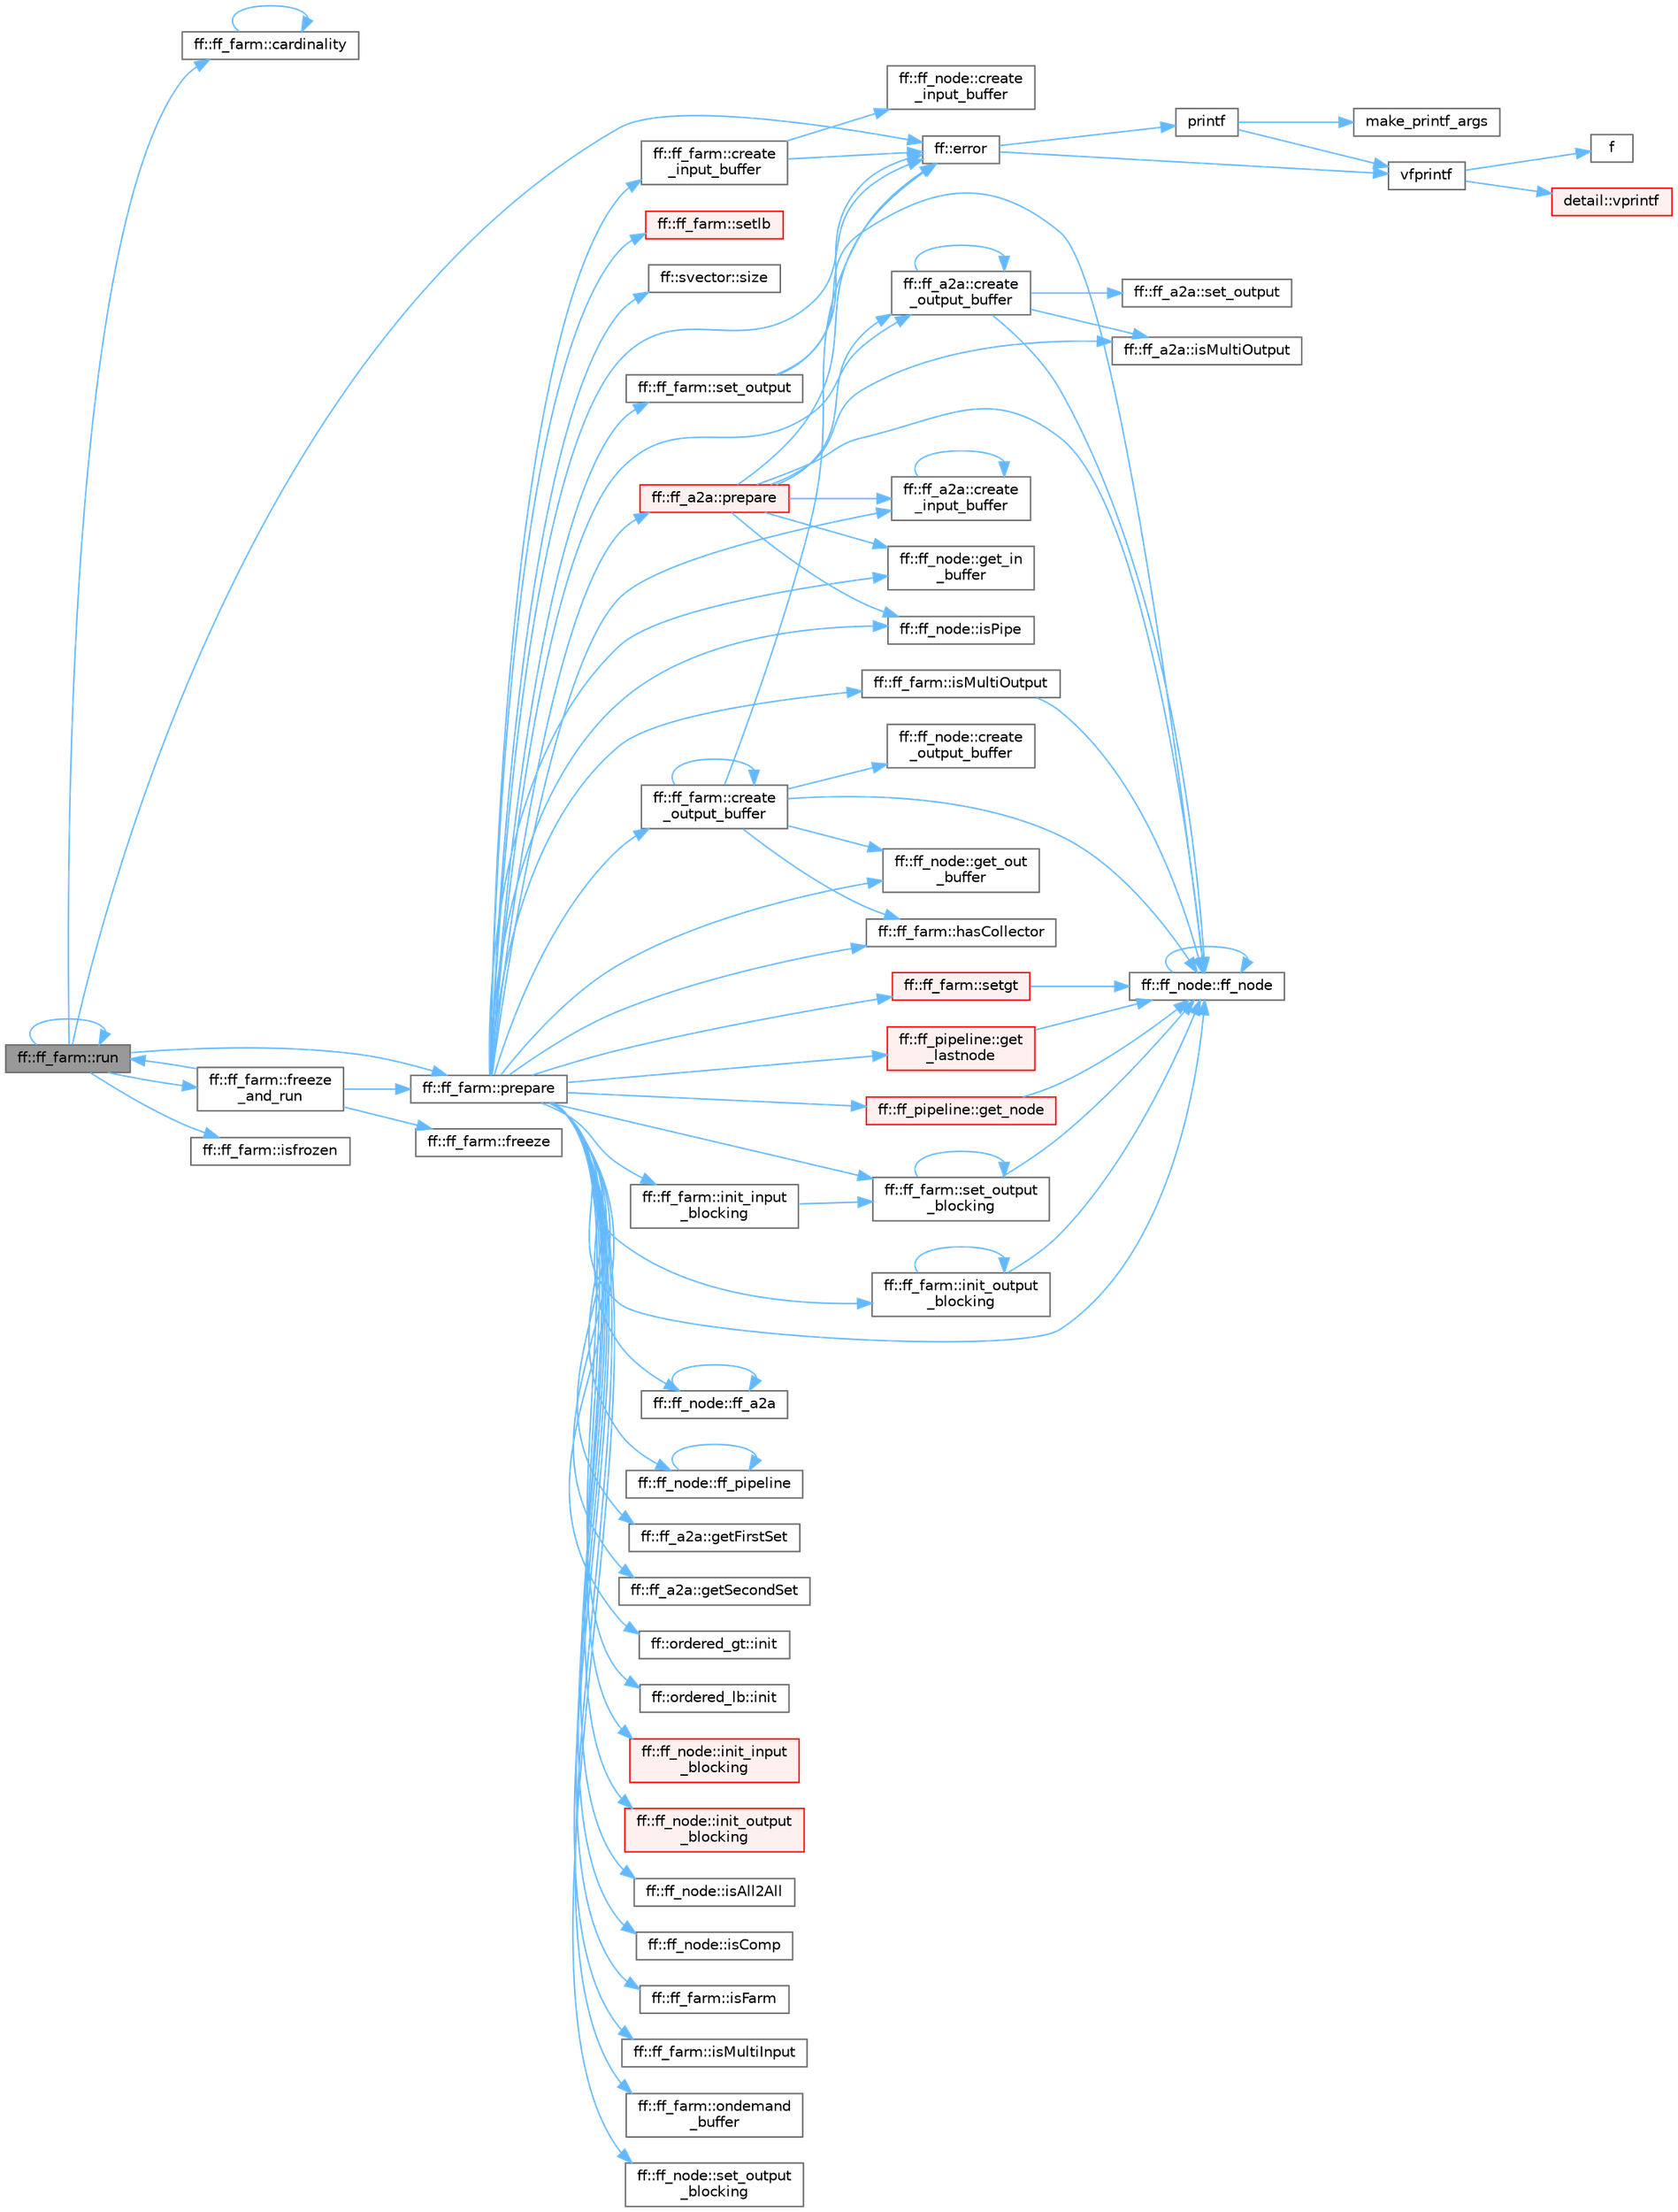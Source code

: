 digraph "ff::ff_farm::run"
{
 // LATEX_PDF_SIZE
  bgcolor="transparent";
  edge [fontname=Helvetica,fontsize=10,labelfontname=Helvetica,labelfontsize=10];
  node [fontname=Helvetica,fontsize=10,shape=box,height=0.2,width=0.4];
  rankdir="LR";
  Node1 [id="Node000001",label="ff::ff_farm::run",height=0.2,width=0.4,color="gray40", fillcolor="grey60", style="filled", fontcolor="black",tooltip="Execute the Farm"];
  Node1 -> Node2 [id="edge1_Node000001_Node000002",color="steelblue1",style="solid",tooltip=" "];
  Node2 [id="Node000002",label="ff::ff_farm::cardinality",height=0.2,width=0.4,color="grey40", fillcolor="white", style="filled",URL="$classff_1_1ff__farm.html#aadaff30ac3a0ec01d035f761705c9a30",tooltip=" "];
  Node2 -> Node2 [id="edge2_Node000002_Node000002",color="steelblue1",style="solid",tooltip=" "];
  Node1 -> Node3 [id="edge3_Node000001_Node000003",color="steelblue1",style="solid",tooltip=" "];
  Node3 [id="Node000003",label="ff::error",height=0.2,width=0.4,color="grey40", fillcolor="white", style="filled",URL="$namespaceff.html#a27d926d29b55e019eba5b70672301d82",tooltip=" "];
  Node3 -> Node4 [id="edge4_Node000003_Node000004",color="steelblue1",style="solid",tooltip=" "];
  Node4 [id="Node000004",label="printf",height=0.2,width=0.4,color="grey40", fillcolor="white", style="filled",URL="$printf_8h.html#aee3ed3a831f25f07e7be3919fff2203a",tooltip=" "];
  Node4 -> Node5 [id="edge5_Node000004_Node000005",color="steelblue1",style="solid",tooltip=" "];
  Node5 [id="Node000005",label="make_printf_args",height=0.2,width=0.4,color="grey40", fillcolor="white", style="filled",URL="$printf_8h.html#a27dcc0efcda04388971dbea3c875f122",tooltip=" "];
  Node4 -> Node6 [id="edge6_Node000004_Node000006",color="steelblue1",style="solid",tooltip=" "];
  Node6 [id="Node000006",label="vfprintf",height=0.2,width=0.4,color="grey40", fillcolor="white", style="filled",URL="$printf_8h.html#abb30aad964fc771fb52cf3ad88649df2",tooltip=" "];
  Node6 -> Node7 [id="edge7_Node000006_Node000007",color="steelblue1",style="solid",tooltip=" "];
  Node7 [id="Node000007",label="f",height=0.2,width=0.4,color="grey40", fillcolor="white", style="filled",URL="$cxx11__tensor__map_8cpp.html#a7f507fea02198f6cb81c86640c7b1a4e",tooltip=" "];
  Node6 -> Node8 [id="edge8_Node000006_Node000008",color="steelblue1",style="solid",tooltip=" "];
  Node8 [id="Node000008",label="detail::vprintf",height=0.2,width=0.4,color="red", fillcolor="#FFF0F0", style="filled",URL="$namespacedetail.html#a1c8c2218e4c822aa8f743fb9c573717f",tooltip=" "];
  Node3 -> Node6 [id="edge9_Node000003_Node000006",color="steelblue1",style="solid",tooltip=" "];
  Node1 -> Node35 [id="edge10_Node000001_Node000035",color="steelblue1",style="solid",tooltip=" "];
  Node35 [id="Node000035",label="ff::ff_farm::freeze\l_and_run",height=0.2,width=0.4,color="grey40", fillcolor="white", style="filled",URL="$classff_1_1ff__farm.html#a0b1523176227c56bb06414219dc17df9",tooltip="Suspend (freeze) the ff_node and run it"];
  Node35 -> Node36 [id="edge11_Node000035_Node000036",color="steelblue1",style="solid",tooltip=" "];
  Node36 [id="Node000036",label="ff::ff_farm::freeze",height=0.2,width=0.4,color="grey40", fillcolor="white", style="filled",URL="$classff_1_1ff__farm.html#a24d0cd9aa197dd2c89859f036373b238",tooltip="Freeze (suspend) a ff_node"];
  Node35 -> Node37 [id="edge12_Node000035_Node000037",color="steelblue1",style="solid",tooltip=" "];
  Node37 [id="Node000037",label="ff::ff_farm::prepare",height=0.2,width=0.4,color="grey40", fillcolor="white", style="filled",URL="$classff_1_1ff__farm.html#a848992cce0933404c983529a57ef323b",tooltip=" "];
  Node37 -> Node38 [id="edge13_Node000037_Node000038",color="steelblue1",style="solid",tooltip=" "];
  Node38 [id="Node000038",label="ff::ff_a2a::create\l_input_buffer",height=0.2,width=0.4,color="grey40", fillcolor="white", style="filled",URL="$classff_1_1ff__a2a.html#acfa93ebe15d0294127628e2696f950dc",tooltip="Creates the input channel"];
  Node38 -> Node38 [id="edge14_Node000038_Node000038",color="steelblue1",style="solid",tooltip=" "];
  Node37 -> Node39 [id="edge15_Node000037_Node000039",color="steelblue1",style="solid",tooltip=" "];
  Node39 [id="Node000039",label="ff::ff_farm::create\l_input_buffer",height=0.2,width=0.4,color="grey40", fillcolor="white", style="filled",URL="$classff_1_1ff__farm.html#aa9110a6e4a29c680ec9e9749083473f8",tooltip="Creates the input buffer for the emitter node"];
  Node39 -> Node40 [id="edge16_Node000039_Node000040",color="steelblue1",style="solid",tooltip=" "];
  Node40 [id="Node000040",label="ff::ff_node::create\l_input_buffer",height=0.2,width=0.4,color="grey40", fillcolor="white", style="filled",URL="$classff_1_1ff__node.html#adfe6c917b93de5635d21a79c8c4181cb",tooltip="Creates the input channel"];
  Node39 -> Node3 [id="edge17_Node000039_Node000003",color="steelblue1",style="solid",tooltip=" "];
  Node37 -> Node41 [id="edge18_Node000037_Node000041",color="steelblue1",style="solid",tooltip=" "];
  Node41 [id="Node000041",label="ff::ff_a2a::create\l_output_buffer",height=0.2,width=0.4,color="grey40", fillcolor="white", style="filled",URL="$classff_1_1ff__a2a.html#a02634595cbaef2a830dcef756f0d39b4",tooltip="Creates the output channel"];
  Node41 -> Node41 [id="edge19_Node000041_Node000041",color="steelblue1",style="solid",tooltip=" "];
  Node41 -> Node42 [id="edge20_Node000041_Node000042",color="steelblue1",style="solid",tooltip=" "];
  Node42 [id="Node000042",label="ff::ff_node::ff_node",height=0.2,width=0.4,color="grey40", fillcolor="white", style="filled",URL="$classff_1_1ff__node.html#a53ab8b2244539766bdea3eb65cb04f9b",tooltip=" "];
  Node42 -> Node42 [id="edge21_Node000042_Node000042",color="steelblue1",style="solid",tooltip=" "];
  Node41 -> Node43 [id="edge22_Node000041_Node000043",color="steelblue1",style="solid",tooltip=" "];
  Node43 [id="Node000043",label="ff::ff_a2a::isMultiOutput",height=0.2,width=0.4,color="grey40", fillcolor="white", style="filled",URL="$classff_1_1ff__a2a.html#a3b2b9be779a725f5f2577245cca891de",tooltip=" "];
  Node41 -> Node44 [id="edge23_Node000041_Node000044",color="steelblue1",style="solid",tooltip=" "];
  Node44 [id="Node000044",label="ff::ff_a2a::set_output",height=0.2,width=0.4,color="grey40", fillcolor="white", style="filled",URL="$classff_1_1ff__a2a.html#a86268e0115176644dfe9f167a420a511",tooltip=" "];
  Node37 -> Node45 [id="edge24_Node000037_Node000045",color="steelblue1",style="solid",tooltip=" "];
  Node45 [id="Node000045",label="ff::ff_farm::create\l_output_buffer",height=0.2,width=0.4,color="grey40", fillcolor="white", style="filled",URL="$classff_1_1ff__farm.html#ae103f480a8fd1b62d697c50452ae035e",tooltip="Creates the output channel"];
  Node45 -> Node45 [id="edge25_Node000045_Node000045",color="steelblue1",style="solid",tooltip=" "];
  Node45 -> Node46 [id="edge26_Node000045_Node000046",color="steelblue1",style="solid",tooltip=" "];
  Node46 [id="Node000046",label="ff::ff_node::create\l_output_buffer",height=0.2,width=0.4,color="grey40", fillcolor="white", style="filled",URL="$classff_1_1ff__node.html#aea470bb6d3cd85ced8e63e4d58ce7c5c",tooltip="Creates the output channel"];
  Node45 -> Node3 [id="edge27_Node000045_Node000003",color="steelblue1",style="solid",tooltip=" "];
  Node45 -> Node42 [id="edge28_Node000045_Node000042",color="steelblue1",style="solid",tooltip=" "];
  Node45 -> Node47 [id="edge29_Node000045_Node000047",color="steelblue1",style="solid",tooltip=" "];
  Node47 [id="Node000047",label="ff::ff_node::get_out\l_buffer",height=0.2,width=0.4,color="grey40", fillcolor="white", style="filled",URL="$classff_1_1ff__node.html#a334096bd901d8b6c2ae2d73877846ff0",tooltip="Gets pointer to the output channel"];
  Node45 -> Node48 [id="edge30_Node000045_Node000048",color="steelblue1",style="solid",tooltip=" "];
  Node48 [id="Node000048",label="ff::ff_farm::hasCollector",height=0.2,width=0.4,color="grey40", fillcolor="white", style="filled",URL="$classff_1_1ff__farm.html#a5c5dc54cb6a91caacf2d316f5c3a19ad",tooltip=" "];
  Node37 -> Node3 [id="edge31_Node000037_Node000003",color="steelblue1",style="solid",tooltip=" "];
  Node37 -> Node49 [id="edge32_Node000037_Node000049",color="steelblue1",style="solid",tooltip=" "];
  Node49 [id="Node000049",label="ff::ff_node::ff_a2a",height=0.2,width=0.4,color="grey40", fillcolor="white", style="filled",URL="$classff_1_1ff__node.html#a7542a58b0efa58291c12d2926c2a78d4",tooltip=" "];
  Node49 -> Node49 [id="edge33_Node000049_Node000049",color="steelblue1",style="solid",tooltip=" "];
  Node37 -> Node42 [id="edge34_Node000037_Node000042",color="steelblue1",style="solid",tooltip=" "];
  Node37 -> Node50 [id="edge35_Node000037_Node000050",color="steelblue1",style="solid",tooltip=" "];
  Node50 [id="Node000050",label="ff::ff_node::ff_pipeline",height=0.2,width=0.4,color="grey40", fillcolor="white", style="filled",URL="$classff_1_1ff__node.html#a3f36c1cb1d96150c90c517c1cae31d7e",tooltip=" "];
  Node50 -> Node50 [id="edge36_Node000050_Node000050",color="steelblue1",style="solid",tooltip=" "];
  Node37 -> Node51 [id="edge37_Node000037_Node000051",color="steelblue1",style="solid",tooltip=" "];
  Node51 [id="Node000051",label="ff::ff_node::get_in\l_buffer",height=0.2,width=0.4,color="grey40", fillcolor="white", style="filled",URL="$classff_1_1ff__node.html#adfa6f2bc22637590349e94ecb9b3c8eb",tooltip="Gets input channel"];
  Node37 -> Node52 [id="edge38_Node000037_Node000052",color="steelblue1",style="solid",tooltip=" "];
  Node52 [id="Node000052",label="ff::ff_pipeline::get\l_lastnode",height=0.2,width=0.4,color="red", fillcolor="#FFF0F0", style="filled",URL="$classff_1_1ff__pipeline.html#a31b7be04692e62622384586cb48f777a",tooltip="returns the last stage of the pipeline recursively."];
  Node52 -> Node42 [id="edge39_Node000052_Node000042",color="steelblue1",style="solid",tooltip=" "];
  Node37 -> Node55 [id="edge40_Node000037_Node000055",color="steelblue1",style="solid",tooltip=" "];
  Node55 [id="Node000055",label="ff::ff_pipeline::get_node",height=0.2,width=0.4,color="red", fillcolor="#FFF0F0", style="filled",URL="$classff_1_1ff__pipeline.html#aeb7333c888ddf66d2db7eafa116a078e",tooltip="returns the stage i of the pipeline. If the stage is a pipeline the function is called recursively ex..."];
  Node55 -> Node42 [id="edge41_Node000055_Node000042",color="steelblue1",style="solid",tooltip=" "];
  Node37 -> Node47 [id="edge42_Node000037_Node000047",color="steelblue1",style="solid",tooltip=" "];
  Node37 -> Node56 [id="edge43_Node000037_Node000056",color="steelblue1",style="solid",tooltip=" "];
  Node56 [id="Node000056",label="ff::ff_a2a::getFirstSet",height=0.2,width=0.4,color="grey40", fillcolor="white", style="filled",URL="$classff_1_1ff__a2a.html#aab5b0ed53d04a6ae56fcc801f7f7ce7c",tooltip=" "];
  Node37 -> Node57 [id="edge44_Node000037_Node000057",color="steelblue1",style="solid",tooltip=" "];
  Node57 [id="Node000057",label="ff::ff_a2a::getSecondSet",height=0.2,width=0.4,color="grey40", fillcolor="white", style="filled",URL="$classff_1_1ff__a2a.html#a15e634b23e08ae53f1d5296cae30fb9d",tooltip=" "];
  Node37 -> Node48 [id="edge45_Node000037_Node000048",color="steelblue1",style="solid",tooltip=" "];
  Node37 -> Node58 [id="edge46_Node000037_Node000058",color="steelblue1",style="solid",tooltip=" "];
  Node58 [id="Node000058",label="ff::ordered_gt::init",height=0.2,width=0.4,color="grey40", fillcolor="white", style="filled",URL="$structff_1_1ordered__gt.html#adacec17f55ddc91a6fad678bb51d7df1",tooltip=" "];
  Node37 -> Node59 [id="edge47_Node000037_Node000059",color="steelblue1",style="solid",tooltip=" "];
  Node59 [id="Node000059",label="ff::ordered_lb::init",height=0.2,width=0.4,color="grey40", fillcolor="white", style="filled",URL="$structff_1_1ordered__lb.html#a59740834975bd878679e986ac67e7aab",tooltip=" "];
  Node37 -> Node60 [id="edge48_Node000037_Node000060",color="steelblue1",style="solid",tooltip=" "];
  Node60 [id="Node000060",label="ff::ff_farm::init_input\l_blocking",height=0.2,width=0.4,color="grey40", fillcolor="white", style="filled",URL="$classff_1_1ff__farm.html#afbe820f62fc8f1a713800390f601f88a",tooltip=" "];
  Node60 -> Node61 [id="edge49_Node000060_Node000061",color="steelblue1",style="solid",tooltip=" "];
  Node61 [id="Node000061",label="ff::ff_farm::set_output\l_blocking",height=0.2,width=0.4,color="grey40", fillcolor="white", style="filled",URL="$classff_1_1ff__farm.html#a5f4a4c70d2bbbcdb6081a36cdfb97e0e",tooltip=" "];
  Node61 -> Node42 [id="edge50_Node000061_Node000042",color="steelblue1",style="solid",tooltip=" "];
  Node61 -> Node61 [id="edge51_Node000061_Node000061",color="steelblue1",style="solid",tooltip=" "];
  Node37 -> Node62 [id="edge52_Node000037_Node000062",color="steelblue1",style="solid",tooltip=" "];
  Node62 [id="Node000062",label="ff::ff_node::init_input\l_blocking",height=0.2,width=0.4,color="red", fillcolor="#FFF0F0", style="filled",URL="$classff_1_1ff__node.html#aab934f40b0c6129cc45d95fb085f8024",tooltip=" "];
  Node37 -> Node65 [id="edge53_Node000037_Node000065",color="steelblue1",style="solid",tooltip=" "];
  Node65 [id="Node000065",label="ff::ff_farm::init_output\l_blocking",height=0.2,width=0.4,color="grey40", fillcolor="white", style="filled",URL="$classff_1_1ff__farm.html#ac1f68c3934cd7ace4e4285804d57e948",tooltip=" "];
  Node65 -> Node42 [id="edge54_Node000065_Node000042",color="steelblue1",style="solid",tooltip=" "];
  Node65 -> Node65 [id="edge55_Node000065_Node000065",color="steelblue1",style="solid",tooltip=" "];
  Node37 -> Node66 [id="edge56_Node000037_Node000066",color="steelblue1",style="solid",tooltip=" "];
  Node66 [id="Node000066",label="ff::ff_node::init_output\l_blocking",height=0.2,width=0.4,color="red", fillcolor="#FFF0F0", style="filled",URL="$classff_1_1ff__node.html#a2d686a96eb183cf5b8fc2969b12e0a09",tooltip=" "];
  Node37 -> Node67 [id="edge57_Node000037_Node000067",color="steelblue1",style="solid",tooltip=" "];
  Node67 [id="Node000067",label="ff::ff_node::isAll2All",height=0.2,width=0.4,color="grey40", fillcolor="white", style="filled",URL="$classff_1_1ff__node.html#ac8e132cbcab68af6a4ca13bbcccd62f3",tooltip=" "];
  Node37 -> Node68 [id="edge58_Node000037_Node000068",color="steelblue1",style="solid",tooltip=" "];
  Node68 [id="Node000068",label="ff::ff_node::isComp",height=0.2,width=0.4,color="grey40", fillcolor="white", style="filled",URL="$classff_1_1ff__node.html#a96dcc6dd5c2dd5d783959aa45c44b087",tooltip=" "];
  Node37 -> Node69 [id="edge59_Node000037_Node000069",color="steelblue1",style="solid",tooltip=" "];
  Node69 [id="Node000069",label="ff::ff_farm::isFarm",height=0.2,width=0.4,color="grey40", fillcolor="white", style="filled",URL="$classff_1_1ff__farm.html#a431edc561638fb362e3c462b0e9ab500",tooltip=" "];
  Node37 -> Node70 [id="edge60_Node000037_Node000070",color="steelblue1",style="solid",tooltip=" "];
  Node70 [id="Node000070",label="ff::ff_farm::isMultiInput",height=0.2,width=0.4,color="grey40", fillcolor="white", style="filled",URL="$classff_1_1ff__farm.html#a1773ee1697f8f1a45096dafb5ffcd8de",tooltip=" "];
  Node37 -> Node71 [id="edge61_Node000037_Node000071",color="steelblue1",style="solid",tooltip=" "];
  Node71 [id="Node000071",label="ff::ff_farm::isMultiOutput",height=0.2,width=0.4,color="grey40", fillcolor="white", style="filled",URL="$classff_1_1ff__farm.html#ac9df391522afe1909fcc685506e940d6",tooltip=" "];
  Node71 -> Node42 [id="edge62_Node000071_Node000042",color="steelblue1",style="solid",tooltip=" "];
  Node37 -> Node72 [id="edge63_Node000037_Node000072",color="steelblue1",style="solid",tooltip=" "];
  Node72 [id="Node000072",label="ff::ff_node::isPipe",height=0.2,width=0.4,color="grey40", fillcolor="white", style="filled",URL="$classff_1_1ff__node.html#af6f2c022154421e2908065194b3cc75e",tooltip=" "];
  Node37 -> Node73 [id="edge64_Node000037_Node000073",color="steelblue1",style="solid",tooltip=" "];
  Node73 [id="Node000073",label="ff::ff_farm::ondemand\l_buffer",height=0.2,width=0.4,color="grey40", fillcolor="white", style="filled",URL="$classff_1_1ff__farm.html#a9f977a79be588062b5065282e343b7bf",tooltip=" "];
  Node37 -> Node74 [id="edge65_Node000037_Node000074",color="steelblue1",style="solid",tooltip=" "];
  Node74 [id="Node000074",label="ff::ff_a2a::prepare",height=0.2,width=0.4,color="red", fillcolor="#FFF0F0", style="filled",URL="$classff_1_1ff__a2a.html#ae6f7554a55e15bb9ee506599fd0b8275",tooltip=" "];
  Node74 -> Node38 [id="edge66_Node000074_Node000038",color="steelblue1",style="solid",tooltip=" "];
  Node74 -> Node41 [id="edge67_Node000074_Node000041",color="steelblue1",style="solid",tooltip=" "];
  Node74 -> Node3 [id="edge68_Node000074_Node000003",color="steelblue1",style="solid",tooltip=" "];
  Node74 -> Node42 [id="edge69_Node000074_Node000042",color="steelblue1",style="solid",tooltip=" "];
  Node74 -> Node51 [id="edge70_Node000074_Node000051",color="steelblue1",style="solid",tooltip=" "];
  Node74 -> Node43 [id="edge71_Node000074_Node000043",color="steelblue1",style="solid",tooltip=" "];
  Node74 -> Node72 [id="edge72_Node000074_Node000072",color="steelblue1",style="solid",tooltip=" "];
  Node37 -> Node92 [id="edge73_Node000037_Node000092",color="steelblue1",style="solid",tooltip=" "];
  Node92 [id="Node000092",label="ff::ff_farm::set_output",height=0.2,width=0.4,color="grey40", fillcolor="white", style="filled",URL="$classff_1_1ff__farm.html#adf17c22366b2e7bf3bd17fe53961f9c4",tooltip=" "];
  Node92 -> Node3 [id="edge74_Node000092_Node000003",color="steelblue1",style="solid",tooltip=" "];
  Node92 -> Node42 [id="edge75_Node000092_Node000042",color="steelblue1",style="solid",tooltip=" "];
  Node37 -> Node61 [id="edge76_Node000037_Node000061",color="steelblue1",style="solid",tooltip=" "];
  Node37 -> Node93 [id="edge77_Node000037_Node000093",color="steelblue1",style="solid",tooltip=" "];
  Node93 [id="Node000093",label="ff::ff_node::set_output\l_blocking",height=0.2,width=0.4,color="grey40", fillcolor="white", style="filled",URL="$classff_1_1ff__node.html#a84ae02b065e080db75da2c63183e2865",tooltip=" "];
  Node37 -> Node94 [id="edge78_Node000037_Node000094",color="steelblue1",style="solid",tooltip=" "];
  Node94 [id="Node000094",label="ff::ff_farm::setgt",height=0.2,width=0.4,color="red", fillcolor="#FFF0F0", style="filled",URL="$classff_1_1ff__farm.html#a6abf216fac9a398d5176ff6b90b8d792",tooltip=" "];
  Node94 -> Node42 [id="edge79_Node000094_Node000042",color="steelblue1",style="solid",tooltip=" "];
  Node37 -> Node96 [id="edge80_Node000037_Node000096",color="steelblue1",style="solid",tooltip=" "];
  Node96 [id="Node000096",label="ff::ff_farm::setlb",height=0.2,width=0.4,color="red", fillcolor="#FFF0F0", style="filled",URL="$classff_1_1ff__farm.html#a3068153fc80df8e02564c157b2f783c4",tooltip=" "];
  Node37 -> Node98 [id="edge81_Node000037_Node000098",color="steelblue1",style="solid",tooltip=" "];
  Node98 [id="Node000098",label="ff::svector::size",height=0.2,width=0.4,color="grey40", fillcolor="white", style="filled",URL="$classff_1_1svector.html#a29125256281f793b0808ecfae6ea68ec",tooltip=" "];
  Node35 -> Node1 [id="edge82_Node000035_Node000001",color="steelblue1",style="solid",tooltip=" "];
  Node1 -> Node99 [id="edge83_Node000001_Node000099",color="steelblue1",style="solid",tooltip=" "];
  Node99 [id="Node000099",label="ff::ff_farm::isfrozen",height=0.2,width=0.4,color="grey40", fillcolor="white", style="filled",URL="$classff_1_1ff__farm.html#ac4cac38412e36b2179a10e2a6116c7ac",tooltip="Checks if a ff_node is frozen"];
  Node1 -> Node37 [id="edge84_Node000001_Node000037",color="steelblue1",style="solid",tooltip=" "];
  Node1 -> Node1 [id="edge85_Node000001_Node000001",color="steelblue1",style="solid",tooltip=" "];
}
